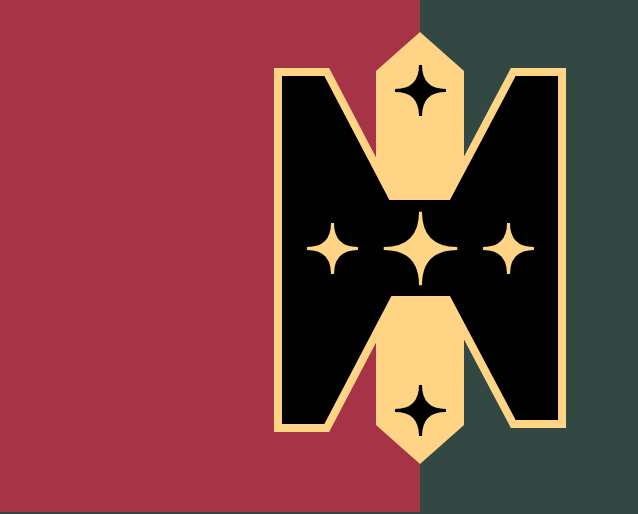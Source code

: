 <mxfile version="28.2.5">
  <diagram name="Page-1" id="8TIDWWbVEZXTzMkeg794">
    <mxGraphModel dx="826" dy="480" grid="1" gridSize="2" guides="1" tooltips="1" connect="1" arrows="1" fold="1" page="1" pageScale="1" pageWidth="410" pageHeight="256" background="light-dark(#334743, #121212)" math="0" shadow="0" adaptiveColors="none">
      <root>
        <mxCell id="0" />
        <mxCell id="1" parent="0" />
        <mxCell id="fRU-HqgS-LtAF15UyHwC-10" value="" style="rounded=0;whiteSpace=wrap;html=1;strokeColor=none;fillColor=#A63446;" parent="1" vertex="1">
          <mxGeometry width="210" height="256" as="geometry" />
        </mxCell>
        <mxCell id="fRU-HqgS-LtAF15UyHwC-15" value="" style="verticalLabelPosition=bottom;verticalAlign=top;html=1;shape=mxgraph.basic.polygon;polyCoords=[[0.5,0],[0.5,0],[1,0.09],[1,0.91],[0.5,1],[0.5,1],[0,0.91],[0,0.09]];polyline=0;fillColor=#FFD585;strokeColor=none;" parent="1" vertex="1">
          <mxGeometry x="188" y="16" width="44" height="216" as="geometry" />
        </mxCell>
        <mxCell id="fRU-HqgS-LtAF15UyHwC-6" value="" style="verticalLabelPosition=bottom;verticalAlign=top;html=1;shape=mxgraph.basic.polygon;polyCoords=[[0.33,0],[0.56,0],[1,0.5],[1,0.5],[0.56,1],[0.33,1],[0.33,0.78],[0.33,0.25]];polyline=0;strokeColor=#FFD585;fillColor=#000000;strokeWidth=4;" parent="1" vertex="1">
          <mxGeometry x="104" y="36" width="106" height="178" as="geometry" />
        </mxCell>
        <mxCell id="fRU-HqgS-LtAF15UyHwC-7" value="" style="verticalLabelPosition=bottom;verticalAlign=top;html=1;shape=mxgraph.basic.polygon;polyCoords=[[0.33,0],[0.56,0],[1,0.5],[1,0.5],[0.56,1],[0.33,1],[0.33,0.78],[0.33,0.25]];polyline=0;strokeColor=#FFD585;fillColor=#000000;strokeWidth=4;direction=west;" parent="1" vertex="1">
          <mxGeometry x="210" y="36" width="106" height="176" as="geometry" />
        </mxCell>
        <mxCell id="fRU-HqgS-LtAF15UyHwC-11" value="" style="rounded=0;whiteSpace=wrap;html=1;strokeColor=none;fillColor=#000000;" parent="1" vertex="1">
          <mxGeometry x="190" y="100" width="40" height="48" as="geometry" />
        </mxCell>
        <mxCell id="fRU-HqgS-LtAF15UyHwC-14" value="" style="shape=switch;whiteSpace=wrap;html=1;strokeColor=default;fillColor=#000000;rotation=45;strokeWidth=1.5;" parent="1" vertex="1">
          <mxGeometry x="201" y="36" width="18" height="18" as="geometry" />
        </mxCell>
        <mxCell id="fRU-HqgS-LtAF15UyHwC-19" value="" style="shape=switch;whiteSpace=wrap;html=1;strokeColor=default;fillColor=#000000;rotation=45;strokeWidth=1.5;" parent="1" vertex="1">
          <mxGeometry x="201" y="196" width="18" height="18" as="geometry" />
        </mxCell>
        <mxCell id="fRU-HqgS-LtAF15UyHwC-20" value="" style="shape=switch;whiteSpace=wrap;html=1;strokeColor=#FFD585;fillColor=#FFD585;rotation=45;strokeWidth=1.5;" parent="1" vertex="1">
          <mxGeometry x="197" y="111" width="26" height="26" as="geometry" />
        </mxCell>
        <mxCell id="fRU-HqgS-LtAF15UyHwC-21" value="" style="shape=switch;whiteSpace=wrap;html=1;strokeColor=#FFD585;fillColor=#FFD585;rotation=45;strokeWidth=1.5;" parent="1" vertex="1">
          <mxGeometry x="245" y="115" width="18" height="18" as="geometry" />
        </mxCell>
        <mxCell id="fRU-HqgS-LtAF15UyHwC-22" value="" style="shape=switch;whiteSpace=wrap;html=1;strokeColor=#FFD585;fillColor=#FFD585;rotation=45;strokeWidth=1.5;" parent="1" vertex="1">
          <mxGeometry x="157" y="115" width="18" height="18" as="geometry" />
        </mxCell>
      </root>
    </mxGraphModel>
  </diagram>
</mxfile>
